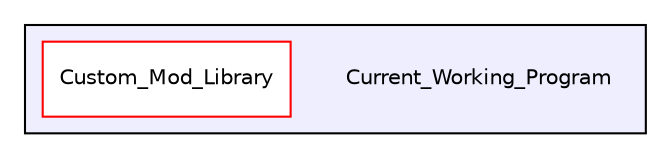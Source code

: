 digraph "/home/runner/work/2021_Group_3/2021_Group_3/Current_Working_Program" {
  bgcolor=transparent;
  compound=true
  node [ fontsize="10", fontname="Helvetica"];
  edge [ labelfontsize="10", labelfontname="Helvetica"];
  subgraph clusterdir_52ed1e09213d3e06f255f23395b37ecb {
    graph [ bgcolor="#eeeeff", pencolor="black", label="" URL="dir_52ed1e09213d3e06f255f23395b37ecb.html"];
    dir_52ed1e09213d3e06f255f23395b37ecb [shape=plaintext label="Current_Working_Program"];
    dir_ac8b3003aa58636640f4776c942a92e0 [shape=box label="Custom_Mod_Library" color="red" fillcolor="white" style="filled" URL="dir_ac8b3003aa58636640f4776c942a92e0.html"];
  }
}
